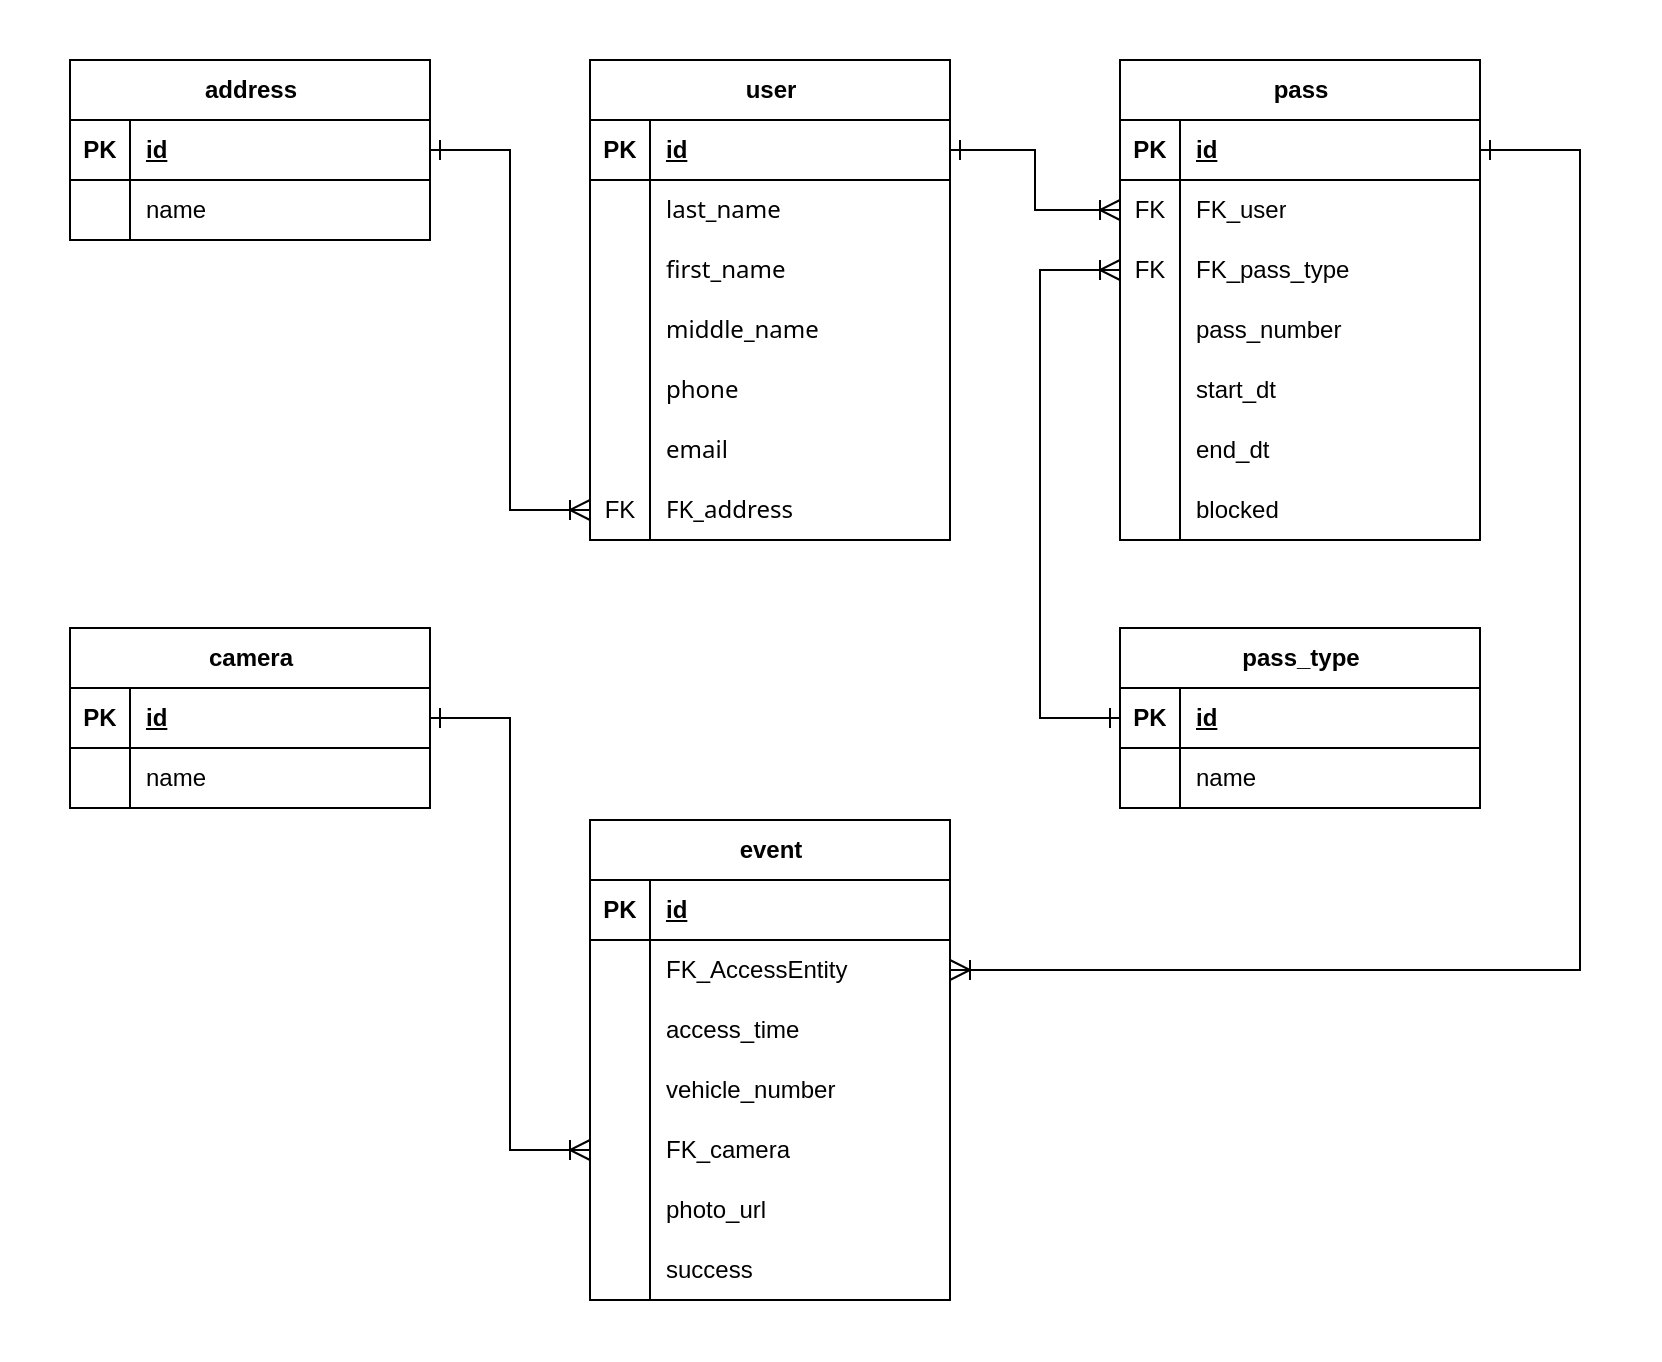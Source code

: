 <mxfile version="24.2.5" type="device">
  <diagram name="Страница — 1" id="ZFLMnjEEjDK_UrK1XO5l">
    <mxGraphModel dx="1221" dy="725" grid="1" gridSize="10" guides="1" tooltips="1" connect="1" arrows="1" fold="1" page="1" pageScale="1" pageWidth="1169" pageHeight="827" background="none" math="0" shadow="0">
      <root>
        <mxCell id="0" />
        <mxCell id="1" parent="0" />
        <mxCell id="rfX3fmeTe_TzDn6MFL8E-45" value="" style="rounded=0;whiteSpace=wrap;html=1;labelBackgroundColor=none;fontColor=default;labelBorderColor=none;strokeColor=none;" parent="1" vertex="1">
          <mxGeometry x="50" y="10" width="830" height="680" as="geometry" />
        </mxCell>
        <mxCell id="8xm2RryPE5Os0l2a6KrY-1" value="user" style="shape=table;startSize=30;container=1;collapsible=1;childLayout=tableLayout;fixedRows=1;rowLines=0;fontStyle=1;align=center;resizeLast=1;html=1;labelBackgroundColor=none;fontColor=default;labelBorderColor=none;" parent="1" vertex="1">
          <mxGeometry x="345" y="40" width="180" height="240" as="geometry" />
        </mxCell>
        <mxCell id="8xm2RryPE5Os0l2a6KrY-2" value="" style="shape=tableRow;horizontal=0;startSize=0;swimlaneHead=0;swimlaneBody=0;fillColor=none;collapsible=0;dropTarget=0;points=[[0,0.5],[1,0.5]];portConstraint=eastwest;top=0;left=0;right=0;bottom=1;labelBackgroundColor=none;fontColor=default;labelBorderColor=none;" parent="8xm2RryPE5Os0l2a6KrY-1" vertex="1">
          <mxGeometry y="30" width="180" height="30" as="geometry" />
        </mxCell>
        <mxCell id="8xm2RryPE5Os0l2a6KrY-3" value="PK" style="shape=partialRectangle;connectable=0;fillColor=none;top=0;left=0;bottom=0;right=0;fontStyle=1;overflow=hidden;whiteSpace=wrap;html=1;labelBackgroundColor=none;fontColor=default;labelBorderColor=none;" parent="8xm2RryPE5Os0l2a6KrY-2" vertex="1">
          <mxGeometry width="30" height="30" as="geometry">
            <mxRectangle width="30" height="30" as="alternateBounds" />
          </mxGeometry>
        </mxCell>
        <mxCell id="8xm2RryPE5Os0l2a6KrY-4" value="id" style="shape=partialRectangle;connectable=0;fillColor=none;top=0;left=0;bottom=0;right=0;align=left;spacingLeft=6;fontStyle=5;overflow=hidden;whiteSpace=wrap;html=1;labelBackgroundColor=none;fontColor=default;labelBorderColor=none;" parent="8xm2RryPE5Os0l2a6KrY-2" vertex="1">
          <mxGeometry x="30" width="150" height="30" as="geometry">
            <mxRectangle width="150" height="30" as="alternateBounds" />
          </mxGeometry>
        </mxCell>
        <mxCell id="8xm2RryPE5Os0l2a6KrY-5" value="" style="shape=tableRow;horizontal=0;startSize=0;swimlaneHead=0;swimlaneBody=0;fillColor=none;collapsible=0;dropTarget=0;points=[[0,0.5],[1,0.5]];portConstraint=eastwest;top=0;left=0;right=0;bottom=0;labelBackgroundColor=none;fontColor=default;labelBorderColor=none;" parent="8xm2RryPE5Os0l2a6KrY-1" vertex="1">
          <mxGeometry y="60" width="180" height="30" as="geometry" />
        </mxCell>
        <mxCell id="8xm2RryPE5Os0l2a6KrY-6" value="" style="shape=partialRectangle;connectable=0;fillColor=none;top=0;left=0;bottom=0;right=0;editable=1;overflow=hidden;whiteSpace=wrap;html=1;labelBackgroundColor=none;fontColor=default;labelBorderColor=none;" parent="8xm2RryPE5Os0l2a6KrY-5" vertex="1">
          <mxGeometry width="30" height="30" as="geometry">
            <mxRectangle width="30" height="30" as="alternateBounds" />
          </mxGeometry>
        </mxCell>
        <mxCell id="8xm2RryPE5Os0l2a6KrY-7" value="&lt;span style=&quot;font-family: Söhne, ui-sans-serif, system-ui, -apple-system, &amp;quot;Segoe UI&amp;quot;, Roboto, Ubuntu, Cantarell, &amp;quot;Noto Sans&amp;quot;, sans-serif, &amp;quot;Helvetica Neue&amp;quot;, Arial, &amp;quot;Apple Color Emoji&amp;quot;, &amp;quot;Segoe UI Emoji&amp;quot;, &amp;quot;Segoe UI Symbol&amp;quot;, &amp;quot;Noto Color Emoji&amp;quot;; white-space-collapse: preserve;&quot;&gt;&lt;font style=&quot;font-size: 12px;&quot;&gt;last_name&lt;/font&gt;&lt;/span&gt;" style="shape=partialRectangle;connectable=0;fillColor=none;top=0;left=0;bottom=0;right=0;align=left;spacingLeft=6;overflow=hidden;whiteSpace=wrap;html=1;labelBackgroundColor=none;fontColor=default;labelBorderColor=none;" parent="8xm2RryPE5Os0l2a6KrY-5" vertex="1">
          <mxGeometry x="30" width="150" height="30" as="geometry">
            <mxRectangle width="150" height="30" as="alternateBounds" />
          </mxGeometry>
        </mxCell>
        <mxCell id="8xm2RryPE5Os0l2a6KrY-8" value="" style="shape=tableRow;horizontal=0;startSize=0;swimlaneHead=0;swimlaneBody=0;fillColor=none;collapsible=0;dropTarget=0;points=[[0,0.5],[1,0.5]];portConstraint=eastwest;top=0;left=0;right=0;bottom=0;labelBackgroundColor=none;fontColor=default;labelBorderColor=none;" parent="8xm2RryPE5Os0l2a6KrY-1" vertex="1">
          <mxGeometry y="90" width="180" height="30" as="geometry" />
        </mxCell>
        <mxCell id="8xm2RryPE5Os0l2a6KrY-9" value="" style="shape=partialRectangle;connectable=0;fillColor=none;top=0;left=0;bottom=0;right=0;editable=1;overflow=hidden;whiteSpace=wrap;html=1;labelBackgroundColor=none;fontColor=default;labelBorderColor=none;" parent="8xm2RryPE5Os0l2a6KrY-8" vertex="1">
          <mxGeometry width="30" height="30" as="geometry">
            <mxRectangle width="30" height="30" as="alternateBounds" />
          </mxGeometry>
        </mxCell>
        <mxCell id="8xm2RryPE5Os0l2a6KrY-10" value="&lt;span style=&quot;font-family: Söhne, ui-sans-serif, system-ui, -apple-system, &amp;quot;Segoe UI&amp;quot;, Roboto, Ubuntu, Cantarell, &amp;quot;Noto Sans&amp;quot;, sans-serif, &amp;quot;Helvetica Neue&amp;quot;, Arial, &amp;quot;Apple Color Emoji&amp;quot;, &amp;quot;Segoe UI Emoji&amp;quot;, &amp;quot;Segoe UI Symbol&amp;quot;, &amp;quot;Noto Color Emoji&amp;quot;; white-space-collapse: preserve;&quot;&gt;&lt;font style=&quot;font-size: 12px;&quot;&gt;first_name&lt;/font&gt;&lt;/span&gt;" style="shape=partialRectangle;connectable=0;fillColor=none;top=0;left=0;bottom=0;right=0;align=left;spacingLeft=6;overflow=hidden;whiteSpace=wrap;html=1;labelBackgroundColor=none;fontColor=default;labelBorderColor=none;" parent="8xm2RryPE5Os0l2a6KrY-8" vertex="1">
          <mxGeometry x="30" width="150" height="30" as="geometry">
            <mxRectangle width="150" height="30" as="alternateBounds" />
          </mxGeometry>
        </mxCell>
        <mxCell id="8xm2RryPE5Os0l2a6KrY-11" value="" style="shape=tableRow;horizontal=0;startSize=0;swimlaneHead=0;swimlaneBody=0;fillColor=none;collapsible=0;dropTarget=0;points=[[0,0.5],[1,0.5]];portConstraint=eastwest;top=0;left=0;right=0;bottom=0;labelBackgroundColor=none;fontColor=default;labelBorderColor=none;" parent="8xm2RryPE5Os0l2a6KrY-1" vertex="1">
          <mxGeometry y="120" width="180" height="30" as="geometry" />
        </mxCell>
        <mxCell id="8xm2RryPE5Os0l2a6KrY-12" value="" style="shape=partialRectangle;connectable=0;fillColor=none;top=0;left=0;bottom=0;right=0;editable=1;overflow=hidden;whiteSpace=wrap;html=1;labelBackgroundColor=none;fontColor=default;labelBorderColor=none;" parent="8xm2RryPE5Os0l2a6KrY-11" vertex="1">
          <mxGeometry width="30" height="30" as="geometry">
            <mxRectangle width="30" height="30" as="alternateBounds" />
          </mxGeometry>
        </mxCell>
        <mxCell id="8xm2RryPE5Os0l2a6KrY-13" value="&lt;span style=&quot;font-family: Söhne, ui-sans-serif, system-ui, -apple-system, &amp;quot;Segoe UI&amp;quot;, Roboto, Ubuntu, Cantarell, &amp;quot;Noto Sans&amp;quot;, sans-serif, &amp;quot;Helvetica Neue&amp;quot;, Arial, &amp;quot;Apple Color Emoji&amp;quot;, &amp;quot;Segoe UI Emoji&amp;quot;, &amp;quot;Segoe UI Symbol&amp;quot;, &amp;quot;Noto Color Emoji&amp;quot;; white-space-collapse: preserve;&quot;&gt;&lt;font style=&quot;font-size: 12px;&quot;&gt;middle_name&lt;/font&gt;&lt;/span&gt;" style="shape=partialRectangle;connectable=0;fillColor=none;top=0;left=0;bottom=0;right=0;align=left;spacingLeft=6;overflow=hidden;whiteSpace=wrap;html=1;labelBackgroundColor=none;fontColor=default;labelBorderColor=none;" parent="8xm2RryPE5Os0l2a6KrY-11" vertex="1">
          <mxGeometry x="30" width="150" height="30" as="geometry">
            <mxRectangle width="150" height="30" as="alternateBounds" />
          </mxGeometry>
        </mxCell>
        <mxCell id="8xm2RryPE5Os0l2a6KrY-17" value="" style="shape=tableRow;horizontal=0;startSize=0;swimlaneHead=0;swimlaneBody=0;fillColor=none;collapsible=0;dropTarget=0;points=[[0,0.5],[1,0.5]];portConstraint=eastwest;top=0;left=0;right=0;bottom=0;labelBackgroundColor=none;fontColor=default;labelBorderColor=none;" parent="8xm2RryPE5Os0l2a6KrY-1" vertex="1">
          <mxGeometry y="150" width="180" height="30" as="geometry" />
        </mxCell>
        <mxCell id="8xm2RryPE5Os0l2a6KrY-18" value="" style="shape=partialRectangle;connectable=0;fillColor=none;top=0;left=0;bottom=0;right=0;editable=1;overflow=hidden;whiteSpace=wrap;html=1;labelBackgroundColor=none;fontColor=default;labelBorderColor=none;" parent="8xm2RryPE5Os0l2a6KrY-17" vertex="1">
          <mxGeometry width="30" height="30" as="geometry">
            <mxRectangle width="30" height="30" as="alternateBounds" />
          </mxGeometry>
        </mxCell>
        <mxCell id="8xm2RryPE5Os0l2a6KrY-19" value="&lt;span style=&quot;font-family: Söhne, ui-sans-serif, system-ui, -apple-system, &amp;quot;Segoe UI&amp;quot;, Roboto, Ubuntu, Cantarell, &amp;quot;Noto Sans&amp;quot;, sans-serif, &amp;quot;Helvetica Neue&amp;quot;, Arial, &amp;quot;Apple Color Emoji&amp;quot;, &amp;quot;Segoe UI Emoji&amp;quot;, &amp;quot;Segoe UI Symbol&amp;quot;, &amp;quot;Noto Color Emoji&amp;quot;; white-space-collapse: preserve;&quot;&gt;&lt;font style=&quot;font-size: 12px;&quot;&gt;phone&lt;/font&gt;&lt;/span&gt;" style="shape=partialRectangle;connectable=0;fillColor=none;top=0;left=0;bottom=0;right=0;align=left;spacingLeft=6;overflow=hidden;whiteSpace=wrap;html=1;labelBackgroundColor=none;fontColor=default;labelBorderColor=none;" parent="8xm2RryPE5Os0l2a6KrY-17" vertex="1">
          <mxGeometry x="30" width="150" height="30" as="geometry">
            <mxRectangle width="150" height="30" as="alternateBounds" />
          </mxGeometry>
        </mxCell>
        <mxCell id="8xm2RryPE5Os0l2a6KrY-14" value="" style="shape=tableRow;horizontal=0;startSize=0;swimlaneHead=0;swimlaneBody=0;fillColor=none;collapsible=0;dropTarget=0;points=[[0,0.5],[1,0.5]];portConstraint=eastwest;top=0;left=0;right=0;bottom=0;labelBackgroundColor=none;fontColor=default;labelBorderColor=none;" parent="8xm2RryPE5Os0l2a6KrY-1" vertex="1">
          <mxGeometry y="180" width="180" height="30" as="geometry" />
        </mxCell>
        <mxCell id="8xm2RryPE5Os0l2a6KrY-15" value="" style="shape=partialRectangle;connectable=0;fillColor=none;top=0;left=0;bottom=0;right=0;editable=1;overflow=hidden;whiteSpace=wrap;html=1;labelBackgroundColor=none;fontColor=default;labelBorderColor=none;" parent="8xm2RryPE5Os0l2a6KrY-14" vertex="1">
          <mxGeometry width="30" height="30" as="geometry">
            <mxRectangle width="30" height="30" as="alternateBounds" />
          </mxGeometry>
        </mxCell>
        <mxCell id="8xm2RryPE5Os0l2a6KrY-16" value="&lt;font face=&quot;Söhne, ui-sans-serif, system-ui, -apple-system, Segoe UI, Roboto, Ubuntu, Cantarell, Noto Sans, sans-serif, Helvetica Neue, Arial, Apple Color Emoji, Segoe UI Emoji, Segoe UI Symbol, Noto Color Emoji&quot;&gt;&lt;span style=&quot;white-space-collapse: preserve;&quot;&gt;email&lt;/span&gt;&lt;/font&gt;" style="shape=partialRectangle;connectable=0;fillColor=none;top=0;left=0;bottom=0;right=0;align=left;spacingLeft=6;overflow=hidden;whiteSpace=wrap;html=1;labelBackgroundColor=none;fontColor=default;labelBorderColor=none;" parent="8xm2RryPE5Os0l2a6KrY-14" vertex="1">
          <mxGeometry x="30" width="150" height="30" as="geometry">
            <mxRectangle width="150" height="30" as="alternateBounds" />
          </mxGeometry>
        </mxCell>
        <mxCell id="8xm2RryPE5Os0l2a6KrY-20" value="" style="shape=tableRow;horizontal=0;startSize=0;swimlaneHead=0;swimlaneBody=0;fillColor=none;collapsible=0;dropTarget=0;points=[[0,0.5],[1,0.5]];portConstraint=eastwest;top=0;left=0;right=0;bottom=0;labelBackgroundColor=none;fontColor=default;labelBorderColor=none;" parent="8xm2RryPE5Os0l2a6KrY-1" vertex="1">
          <mxGeometry y="210" width="180" height="30" as="geometry" />
        </mxCell>
        <mxCell id="8xm2RryPE5Os0l2a6KrY-21" value="FK" style="shape=partialRectangle;connectable=0;fillColor=none;top=0;left=0;bottom=0;right=0;editable=1;overflow=hidden;whiteSpace=wrap;html=1;labelBackgroundColor=none;fontColor=default;labelBorderColor=none;" parent="8xm2RryPE5Os0l2a6KrY-20" vertex="1">
          <mxGeometry width="30" height="30" as="geometry">
            <mxRectangle width="30" height="30" as="alternateBounds" />
          </mxGeometry>
        </mxCell>
        <mxCell id="8xm2RryPE5Os0l2a6KrY-22" value="&lt;span style=&quot;font-family: Söhne, ui-sans-serif, system-ui, -apple-system, &amp;quot;Segoe UI&amp;quot;, Roboto, Ubuntu, Cantarell, &amp;quot;Noto Sans&amp;quot;, sans-serif, &amp;quot;Helvetica Neue&amp;quot;, Arial, &amp;quot;Apple Color Emoji&amp;quot;, &amp;quot;Segoe UI Emoji&amp;quot;, &amp;quot;Segoe UI Symbol&amp;quot;, &amp;quot;Noto Color Emoji&amp;quot;; white-space-collapse: preserve;&quot;&gt;&lt;font style=&quot;font-size: 12px;&quot;&gt;FK_address&lt;/font&gt;&lt;/span&gt;" style="shape=partialRectangle;connectable=0;fillColor=none;top=0;left=0;bottom=0;right=0;align=left;spacingLeft=6;overflow=hidden;whiteSpace=wrap;html=1;labelBackgroundColor=none;fontColor=default;labelBorderColor=none;" parent="8xm2RryPE5Os0l2a6KrY-20" vertex="1">
          <mxGeometry x="30" width="150" height="30" as="geometry">
            <mxRectangle width="150" height="30" as="alternateBounds" />
          </mxGeometry>
        </mxCell>
        <mxCell id="8xm2RryPE5Os0l2a6KrY-23" value="&lt;div style=&quot;text-align: left;&quot;&gt;&lt;span style=&quot;background-color: initial; white-space: pre-wrap;&quot;&gt;pass&lt;/span&gt;&lt;/div&gt;" style="shape=table;startSize=30;container=1;collapsible=1;childLayout=tableLayout;fixedRows=1;rowLines=0;fontStyle=1;align=center;resizeLast=1;html=1;labelBackgroundColor=none;fontColor=default;labelBorderColor=none;" parent="1" vertex="1">
          <mxGeometry x="610" y="40" width="180" height="240" as="geometry" />
        </mxCell>
        <mxCell id="8xm2RryPE5Os0l2a6KrY-24" value="" style="shape=tableRow;horizontal=0;startSize=0;swimlaneHead=0;swimlaneBody=0;fillColor=none;collapsible=0;dropTarget=0;points=[[0,0.5],[1,0.5]];portConstraint=eastwest;top=0;left=0;right=0;bottom=1;labelBackgroundColor=none;fontColor=default;labelBorderColor=none;" parent="8xm2RryPE5Os0l2a6KrY-23" vertex="1">
          <mxGeometry y="30" width="180" height="30" as="geometry" />
        </mxCell>
        <mxCell id="8xm2RryPE5Os0l2a6KrY-25" value="PK" style="shape=partialRectangle;connectable=0;fillColor=none;top=0;left=0;bottom=0;right=0;fontStyle=1;overflow=hidden;whiteSpace=wrap;html=1;labelBackgroundColor=none;fontColor=default;labelBorderColor=none;" parent="8xm2RryPE5Os0l2a6KrY-24" vertex="1">
          <mxGeometry width="30" height="30" as="geometry">
            <mxRectangle width="30" height="30" as="alternateBounds" />
          </mxGeometry>
        </mxCell>
        <mxCell id="8xm2RryPE5Os0l2a6KrY-26" value="id" style="shape=partialRectangle;connectable=0;fillColor=none;top=0;left=0;bottom=0;right=0;align=left;spacingLeft=6;fontStyle=5;overflow=hidden;whiteSpace=wrap;html=1;labelBackgroundColor=none;fontColor=default;labelBorderColor=none;" parent="8xm2RryPE5Os0l2a6KrY-24" vertex="1">
          <mxGeometry x="30" width="150" height="30" as="geometry">
            <mxRectangle width="150" height="30" as="alternateBounds" />
          </mxGeometry>
        </mxCell>
        <mxCell id="8xm2RryPE5Os0l2a6KrY-27" value="" style="shape=tableRow;horizontal=0;startSize=0;swimlaneHead=0;swimlaneBody=0;fillColor=none;collapsible=0;dropTarget=0;points=[[0,0.5],[1,0.5]];portConstraint=eastwest;top=0;left=0;right=0;bottom=0;labelBackgroundColor=none;fontColor=default;labelBorderColor=none;" parent="8xm2RryPE5Os0l2a6KrY-23" vertex="1">
          <mxGeometry y="60" width="180" height="30" as="geometry" />
        </mxCell>
        <mxCell id="8xm2RryPE5Os0l2a6KrY-28" value="FK" style="shape=partialRectangle;connectable=0;fillColor=none;top=0;left=0;bottom=0;right=0;editable=1;overflow=hidden;whiteSpace=wrap;html=1;labelBackgroundColor=none;fontColor=default;labelBorderColor=none;" parent="8xm2RryPE5Os0l2a6KrY-27" vertex="1">
          <mxGeometry width="30" height="30" as="geometry">
            <mxRectangle width="30" height="30" as="alternateBounds" />
          </mxGeometry>
        </mxCell>
        <mxCell id="8xm2RryPE5Os0l2a6KrY-29" value="FK_user" style="shape=partialRectangle;connectable=0;fillColor=none;top=0;left=0;bottom=0;right=0;align=left;spacingLeft=6;overflow=hidden;whiteSpace=wrap;html=1;labelBackgroundColor=none;fontColor=default;labelBorderColor=none;" parent="8xm2RryPE5Os0l2a6KrY-27" vertex="1">
          <mxGeometry x="30" width="150" height="30" as="geometry">
            <mxRectangle width="150" height="30" as="alternateBounds" />
          </mxGeometry>
        </mxCell>
        <mxCell id="8xm2RryPE5Os0l2a6KrY-30" value="" style="shape=tableRow;horizontal=0;startSize=0;swimlaneHead=0;swimlaneBody=0;fillColor=none;collapsible=0;dropTarget=0;points=[[0,0.5],[1,0.5]];portConstraint=eastwest;top=0;left=0;right=0;bottom=0;labelBackgroundColor=none;fontColor=default;labelBorderColor=none;" parent="8xm2RryPE5Os0l2a6KrY-23" vertex="1">
          <mxGeometry y="90" width="180" height="30" as="geometry" />
        </mxCell>
        <mxCell id="8xm2RryPE5Os0l2a6KrY-31" value="&lt;span style=&quot;text-align: left; white-space-collapse: preserve;&quot;&gt;FK&lt;/span&gt;" style="shape=partialRectangle;connectable=0;fillColor=none;top=0;left=0;bottom=0;right=0;editable=1;overflow=hidden;whiteSpace=wrap;html=1;labelBackgroundColor=none;fontColor=default;labelBorderColor=none;" parent="8xm2RryPE5Os0l2a6KrY-30" vertex="1">
          <mxGeometry width="30" height="30" as="geometry">
            <mxRectangle width="30" height="30" as="alternateBounds" />
          </mxGeometry>
        </mxCell>
        <mxCell id="8xm2RryPE5Os0l2a6KrY-32" value="&lt;span style=&quot;white-space-collapse: preserve;&quot;&gt;&lt;font style=&quot;font-size: 12px;&quot;&gt;FK_pass_type&lt;/font&gt;&lt;/span&gt;" style="shape=partialRectangle;connectable=0;fillColor=none;top=0;left=0;bottom=0;right=0;align=left;spacingLeft=6;overflow=hidden;whiteSpace=wrap;html=1;labelBackgroundColor=none;fontColor=default;labelBorderColor=none;" parent="8xm2RryPE5Os0l2a6KrY-30" vertex="1">
          <mxGeometry x="30" width="150" height="30" as="geometry">
            <mxRectangle width="150" height="30" as="alternateBounds" />
          </mxGeometry>
        </mxCell>
        <mxCell id="8xm2RryPE5Os0l2a6KrY-33" value="" style="shape=tableRow;horizontal=0;startSize=0;swimlaneHead=0;swimlaneBody=0;fillColor=none;collapsible=0;dropTarget=0;points=[[0,0.5],[1,0.5]];portConstraint=eastwest;top=0;left=0;right=0;bottom=0;labelBackgroundColor=none;fontColor=default;labelBorderColor=none;" parent="8xm2RryPE5Os0l2a6KrY-23" vertex="1">
          <mxGeometry y="120" width="180" height="30" as="geometry" />
        </mxCell>
        <mxCell id="8xm2RryPE5Os0l2a6KrY-34" value="" style="shape=partialRectangle;connectable=0;fillColor=none;top=0;left=0;bottom=0;right=0;editable=1;overflow=hidden;whiteSpace=wrap;html=1;labelBackgroundColor=none;fontColor=default;labelBorderColor=none;" parent="8xm2RryPE5Os0l2a6KrY-33" vertex="1">
          <mxGeometry width="30" height="30" as="geometry">
            <mxRectangle width="30" height="30" as="alternateBounds" />
          </mxGeometry>
        </mxCell>
        <mxCell id="8xm2RryPE5Os0l2a6KrY-35" value="&lt;span style=&quot;white-space-collapse: preserve;&quot;&gt;&lt;font face=&quot;Helvetica&quot; style=&quot;font-size: 12px;&quot;&gt;pass_number&lt;/font&gt;&lt;/span&gt;" style="shape=partialRectangle;connectable=0;fillColor=none;top=0;left=0;bottom=0;right=0;align=left;spacingLeft=6;overflow=hidden;whiteSpace=wrap;html=1;labelBackgroundColor=none;fontColor=default;labelBorderColor=none;" parent="8xm2RryPE5Os0l2a6KrY-33" vertex="1">
          <mxGeometry x="30" width="150" height="30" as="geometry">
            <mxRectangle width="150" height="30" as="alternateBounds" />
          </mxGeometry>
        </mxCell>
        <mxCell id="8xm2RryPE5Os0l2a6KrY-36" value="" style="shape=tableRow;horizontal=0;startSize=0;swimlaneHead=0;swimlaneBody=0;fillColor=none;collapsible=0;dropTarget=0;points=[[0,0.5],[1,0.5]];portConstraint=eastwest;top=0;left=0;right=0;bottom=0;labelBackgroundColor=none;fontColor=default;labelBorderColor=none;" parent="8xm2RryPE5Os0l2a6KrY-23" vertex="1">
          <mxGeometry y="150" width="180" height="30" as="geometry" />
        </mxCell>
        <mxCell id="8xm2RryPE5Os0l2a6KrY-37" value="" style="shape=partialRectangle;connectable=0;fillColor=none;top=0;left=0;bottom=0;right=0;editable=1;overflow=hidden;whiteSpace=wrap;html=1;labelBackgroundColor=none;fontColor=default;labelBorderColor=none;" parent="8xm2RryPE5Os0l2a6KrY-36" vertex="1">
          <mxGeometry width="30" height="30" as="geometry">
            <mxRectangle width="30" height="30" as="alternateBounds" />
          </mxGeometry>
        </mxCell>
        <mxCell id="8xm2RryPE5Os0l2a6KrY-38" value="start_dt" style="shape=partialRectangle;connectable=0;fillColor=none;top=0;left=0;bottom=0;right=0;align=left;spacingLeft=6;overflow=hidden;whiteSpace=wrap;html=1;labelBackgroundColor=none;fontColor=default;labelBorderColor=none;" parent="8xm2RryPE5Os0l2a6KrY-36" vertex="1">
          <mxGeometry x="30" width="150" height="30" as="geometry">
            <mxRectangle width="150" height="30" as="alternateBounds" />
          </mxGeometry>
        </mxCell>
        <mxCell id="8xm2RryPE5Os0l2a6KrY-39" value="" style="shape=tableRow;horizontal=0;startSize=0;swimlaneHead=0;swimlaneBody=0;fillColor=none;collapsible=0;dropTarget=0;points=[[0,0.5],[1,0.5]];portConstraint=eastwest;top=0;left=0;right=0;bottom=0;labelBackgroundColor=none;fontColor=default;labelBorderColor=none;" parent="8xm2RryPE5Os0l2a6KrY-23" vertex="1">
          <mxGeometry y="180" width="180" height="30" as="geometry" />
        </mxCell>
        <mxCell id="8xm2RryPE5Os0l2a6KrY-40" value="" style="shape=partialRectangle;connectable=0;fillColor=none;top=0;left=0;bottom=0;right=0;editable=1;overflow=hidden;whiteSpace=wrap;html=1;labelBackgroundColor=none;fontColor=default;labelBorderColor=none;" parent="8xm2RryPE5Os0l2a6KrY-39" vertex="1">
          <mxGeometry width="30" height="30" as="geometry">
            <mxRectangle width="30" height="30" as="alternateBounds" />
          </mxGeometry>
        </mxCell>
        <mxCell id="8xm2RryPE5Os0l2a6KrY-41" value="end_dt" style="shape=partialRectangle;connectable=0;fillColor=none;top=0;left=0;bottom=0;right=0;align=left;spacingLeft=6;overflow=hidden;whiteSpace=wrap;html=1;labelBackgroundColor=none;fontColor=default;labelBorderColor=none;" parent="8xm2RryPE5Os0l2a6KrY-39" vertex="1">
          <mxGeometry x="30" width="150" height="30" as="geometry">
            <mxRectangle width="150" height="30" as="alternateBounds" />
          </mxGeometry>
        </mxCell>
        <mxCell id="8xm2RryPE5Os0l2a6KrY-42" value="" style="shape=tableRow;horizontal=0;startSize=0;swimlaneHead=0;swimlaneBody=0;fillColor=none;collapsible=0;dropTarget=0;points=[[0,0.5],[1,0.5]];portConstraint=eastwest;top=0;left=0;right=0;bottom=0;labelBackgroundColor=none;fontColor=default;labelBorderColor=none;" parent="8xm2RryPE5Os0l2a6KrY-23" vertex="1">
          <mxGeometry y="210" width="180" height="30" as="geometry" />
        </mxCell>
        <mxCell id="8xm2RryPE5Os0l2a6KrY-43" value="" style="shape=partialRectangle;connectable=0;fillColor=none;top=0;left=0;bottom=0;right=0;editable=1;overflow=hidden;whiteSpace=wrap;html=1;labelBackgroundColor=none;fontColor=default;labelBorderColor=none;" parent="8xm2RryPE5Os0l2a6KrY-42" vertex="1">
          <mxGeometry width="30" height="30" as="geometry">
            <mxRectangle width="30" height="30" as="alternateBounds" />
          </mxGeometry>
        </mxCell>
        <mxCell id="8xm2RryPE5Os0l2a6KrY-44" value="blocked" style="shape=partialRectangle;connectable=0;fillColor=none;top=0;left=0;bottom=0;right=0;align=left;spacingLeft=6;overflow=hidden;whiteSpace=wrap;html=1;labelBackgroundColor=none;fontColor=default;labelBorderColor=none;" parent="8xm2RryPE5Os0l2a6KrY-42" vertex="1">
          <mxGeometry x="30" width="150" height="30" as="geometry">
            <mxRectangle width="150" height="30" as="alternateBounds" />
          </mxGeometry>
        </mxCell>
        <mxCell id="8xm2RryPE5Os0l2a6KrY-45" value="address" style="shape=table;startSize=30;container=1;collapsible=1;childLayout=tableLayout;fixedRows=1;rowLines=0;fontStyle=1;align=center;resizeLast=1;html=1;labelBackgroundColor=none;fontColor=default;labelBorderColor=none;" parent="1" vertex="1">
          <mxGeometry x="85" y="40" width="180" height="90" as="geometry" />
        </mxCell>
        <mxCell id="8xm2RryPE5Os0l2a6KrY-46" value="" style="shape=tableRow;horizontal=0;startSize=0;swimlaneHead=0;swimlaneBody=0;fillColor=none;collapsible=0;dropTarget=0;points=[[0,0.5],[1,0.5]];portConstraint=eastwest;top=0;left=0;right=0;bottom=1;labelBackgroundColor=none;fontColor=default;labelBorderColor=none;" parent="8xm2RryPE5Os0l2a6KrY-45" vertex="1">
          <mxGeometry y="30" width="180" height="30" as="geometry" />
        </mxCell>
        <mxCell id="8xm2RryPE5Os0l2a6KrY-47" value="PK" style="shape=partialRectangle;connectable=0;fillColor=none;top=0;left=0;bottom=0;right=0;fontStyle=1;overflow=hidden;whiteSpace=wrap;html=1;labelBackgroundColor=none;fontColor=default;labelBorderColor=none;" parent="8xm2RryPE5Os0l2a6KrY-46" vertex="1">
          <mxGeometry width="30" height="30" as="geometry">
            <mxRectangle width="30" height="30" as="alternateBounds" />
          </mxGeometry>
        </mxCell>
        <mxCell id="8xm2RryPE5Os0l2a6KrY-48" value="id" style="shape=partialRectangle;connectable=0;fillColor=none;top=0;left=0;bottom=0;right=0;align=left;spacingLeft=6;fontStyle=5;overflow=hidden;whiteSpace=wrap;html=1;labelBackgroundColor=none;fontColor=default;labelBorderColor=none;" parent="8xm2RryPE5Os0l2a6KrY-46" vertex="1">
          <mxGeometry x="30" width="150" height="30" as="geometry">
            <mxRectangle width="150" height="30" as="alternateBounds" />
          </mxGeometry>
        </mxCell>
        <mxCell id="8xm2RryPE5Os0l2a6KrY-49" value="" style="shape=tableRow;horizontal=0;startSize=0;swimlaneHead=0;swimlaneBody=0;fillColor=none;collapsible=0;dropTarget=0;points=[[0,0.5],[1,0.5]];portConstraint=eastwest;top=0;left=0;right=0;bottom=0;labelBackgroundColor=none;fontColor=default;labelBorderColor=none;" parent="8xm2RryPE5Os0l2a6KrY-45" vertex="1">
          <mxGeometry y="60" width="180" height="30" as="geometry" />
        </mxCell>
        <mxCell id="8xm2RryPE5Os0l2a6KrY-50" value="" style="shape=partialRectangle;connectable=0;fillColor=none;top=0;left=0;bottom=0;right=0;editable=1;overflow=hidden;whiteSpace=wrap;html=1;labelBackgroundColor=none;fontColor=default;labelBorderColor=none;" parent="8xm2RryPE5Os0l2a6KrY-49" vertex="1">
          <mxGeometry width="30" height="30" as="geometry">
            <mxRectangle width="30" height="30" as="alternateBounds" />
          </mxGeometry>
        </mxCell>
        <mxCell id="8xm2RryPE5Os0l2a6KrY-51" value="name" style="shape=partialRectangle;connectable=0;fillColor=none;top=0;left=0;bottom=0;right=0;align=left;spacingLeft=6;overflow=hidden;whiteSpace=wrap;html=1;labelBackgroundColor=none;fontColor=default;labelBorderColor=none;" parent="8xm2RryPE5Os0l2a6KrY-49" vertex="1">
          <mxGeometry x="30" width="150" height="30" as="geometry">
            <mxRectangle width="150" height="30" as="alternateBounds" />
          </mxGeometry>
        </mxCell>
        <mxCell id="8xm2RryPE5Os0l2a6KrY-80" value="event" style="shape=table;startSize=30;container=1;collapsible=1;childLayout=tableLayout;fixedRows=1;rowLines=0;fontStyle=1;align=center;resizeLast=1;html=1;labelBackgroundColor=none;fontColor=default;labelBorderColor=none;" parent="1" vertex="1">
          <mxGeometry x="345" y="420" width="180" height="240" as="geometry" />
        </mxCell>
        <mxCell id="8xm2RryPE5Os0l2a6KrY-81" value="" style="shape=tableRow;horizontal=0;startSize=0;swimlaneHead=0;swimlaneBody=0;fillColor=none;collapsible=0;dropTarget=0;points=[[0,0.5],[1,0.5]];portConstraint=eastwest;top=0;left=0;right=0;bottom=1;labelBackgroundColor=none;fontColor=default;labelBorderColor=none;" parent="8xm2RryPE5Os0l2a6KrY-80" vertex="1">
          <mxGeometry y="30" width="180" height="30" as="geometry" />
        </mxCell>
        <mxCell id="8xm2RryPE5Os0l2a6KrY-82" value="PK" style="shape=partialRectangle;connectable=0;fillColor=none;top=0;left=0;bottom=0;right=0;fontStyle=1;overflow=hidden;whiteSpace=wrap;html=1;labelBackgroundColor=none;fontColor=default;labelBorderColor=none;" parent="8xm2RryPE5Os0l2a6KrY-81" vertex="1">
          <mxGeometry width="30" height="30" as="geometry">
            <mxRectangle width="30" height="30" as="alternateBounds" />
          </mxGeometry>
        </mxCell>
        <mxCell id="8xm2RryPE5Os0l2a6KrY-83" value="id" style="shape=partialRectangle;connectable=0;fillColor=none;top=0;left=0;bottom=0;right=0;align=left;spacingLeft=6;fontStyle=5;overflow=hidden;whiteSpace=wrap;html=1;labelBackgroundColor=none;fontColor=default;labelBorderColor=none;" parent="8xm2RryPE5Os0l2a6KrY-81" vertex="1">
          <mxGeometry x="30" width="150" height="30" as="geometry">
            <mxRectangle width="150" height="30" as="alternateBounds" />
          </mxGeometry>
        </mxCell>
        <mxCell id="8xm2RryPE5Os0l2a6KrY-87" value="" style="shape=tableRow;horizontal=0;startSize=0;swimlaneHead=0;swimlaneBody=0;fillColor=none;collapsible=0;dropTarget=0;points=[[0,0.5],[1,0.5]];portConstraint=eastwest;top=0;left=0;right=0;bottom=0;labelBackgroundColor=none;fontColor=default;labelBorderColor=none;" parent="8xm2RryPE5Os0l2a6KrY-80" vertex="1">
          <mxGeometry y="60" width="180" height="30" as="geometry" />
        </mxCell>
        <mxCell id="8xm2RryPE5Os0l2a6KrY-88" value="" style="shape=partialRectangle;connectable=0;fillColor=none;top=0;left=0;bottom=0;right=0;editable=1;overflow=hidden;whiteSpace=wrap;html=1;labelBackgroundColor=none;fontColor=default;labelBorderColor=none;" parent="8xm2RryPE5Os0l2a6KrY-87" vertex="1">
          <mxGeometry width="30" height="30" as="geometry">
            <mxRectangle width="30" height="30" as="alternateBounds" />
          </mxGeometry>
        </mxCell>
        <mxCell id="8xm2RryPE5Os0l2a6KrY-89" value="FK_&lt;span style=&quot;white-space-collapse: preserve;&quot;&gt;AccessEntity&lt;/span&gt;" style="shape=partialRectangle;connectable=0;fillColor=none;top=0;left=0;bottom=0;right=0;align=left;spacingLeft=6;overflow=hidden;whiteSpace=wrap;html=1;labelBackgroundColor=none;fontColor=default;labelBorderColor=none;" parent="8xm2RryPE5Os0l2a6KrY-87" vertex="1">
          <mxGeometry x="30" width="150" height="30" as="geometry">
            <mxRectangle width="150" height="30" as="alternateBounds" />
          </mxGeometry>
        </mxCell>
        <mxCell id="8xm2RryPE5Os0l2a6KrY-93" value="" style="shape=tableRow;horizontal=0;startSize=0;swimlaneHead=0;swimlaneBody=0;fillColor=none;collapsible=0;dropTarget=0;points=[[0,0.5],[1,0.5]];portConstraint=eastwest;top=0;left=0;right=0;bottom=0;labelBackgroundColor=none;fontColor=default;labelBorderColor=none;" parent="8xm2RryPE5Os0l2a6KrY-80" vertex="1">
          <mxGeometry y="90" width="180" height="30" as="geometry" />
        </mxCell>
        <mxCell id="8xm2RryPE5Os0l2a6KrY-94" value="" style="shape=partialRectangle;connectable=0;fillColor=none;top=0;left=0;bottom=0;right=0;editable=1;overflow=hidden;whiteSpace=wrap;html=1;labelBackgroundColor=none;fontColor=default;labelBorderColor=none;" parent="8xm2RryPE5Os0l2a6KrY-93" vertex="1">
          <mxGeometry width="30" height="30" as="geometry">
            <mxRectangle width="30" height="30" as="alternateBounds" />
          </mxGeometry>
        </mxCell>
        <mxCell id="8xm2RryPE5Os0l2a6KrY-95" value="&lt;span style=&quot;white-space: pre;&quot;&gt;&lt;font face=&quot;Helvetica&quot; style=&quot;font-size: 12px;&quot;&gt;access_time&lt;/font&gt;&lt;/span&gt;" style="shape=partialRectangle;connectable=0;fillColor=none;top=0;left=0;bottom=0;right=0;align=left;spacingLeft=6;overflow=hidden;whiteSpace=wrap;html=1;labelBackgroundColor=none;fontColor=default;labelBorderColor=none;" parent="8xm2RryPE5Os0l2a6KrY-93" vertex="1">
          <mxGeometry x="30" width="150" height="30" as="geometry">
            <mxRectangle width="150" height="30" as="alternateBounds" />
          </mxGeometry>
        </mxCell>
        <mxCell id="rfX3fmeTe_TzDn6MFL8E-1" value="" style="shape=tableRow;horizontal=0;startSize=0;swimlaneHead=0;swimlaneBody=0;fillColor=none;collapsible=0;dropTarget=0;points=[[0,0.5],[1,0.5]];portConstraint=eastwest;top=0;left=0;right=0;bottom=0;labelBackgroundColor=none;fontColor=default;labelBorderColor=none;" parent="8xm2RryPE5Os0l2a6KrY-80" vertex="1">
          <mxGeometry y="120" width="180" height="30" as="geometry" />
        </mxCell>
        <mxCell id="rfX3fmeTe_TzDn6MFL8E-2" value="" style="shape=partialRectangle;connectable=0;fillColor=none;top=0;left=0;bottom=0;right=0;editable=1;overflow=hidden;whiteSpace=wrap;html=1;labelBackgroundColor=none;fontColor=default;labelBorderColor=none;" parent="rfX3fmeTe_TzDn6MFL8E-1" vertex="1">
          <mxGeometry width="30" height="30" as="geometry">
            <mxRectangle width="30" height="30" as="alternateBounds" />
          </mxGeometry>
        </mxCell>
        <mxCell id="rfX3fmeTe_TzDn6MFL8E-3" value="vehicle_number" style="shape=partialRectangle;connectable=0;fillColor=none;top=0;left=0;bottom=0;right=0;align=left;spacingLeft=6;overflow=hidden;whiteSpace=wrap;html=1;labelBackgroundColor=none;fontColor=default;labelBorderColor=none;" parent="rfX3fmeTe_TzDn6MFL8E-1" vertex="1">
          <mxGeometry x="30" width="150" height="30" as="geometry">
            <mxRectangle width="150" height="30" as="alternateBounds" />
          </mxGeometry>
        </mxCell>
        <mxCell id="rfX3fmeTe_TzDn6MFL8E-4" value="" style="shape=tableRow;horizontal=0;startSize=0;swimlaneHead=0;swimlaneBody=0;fillColor=none;collapsible=0;dropTarget=0;points=[[0,0.5],[1,0.5]];portConstraint=eastwest;top=0;left=0;right=0;bottom=0;labelBackgroundColor=none;fontColor=default;labelBorderColor=none;" parent="8xm2RryPE5Os0l2a6KrY-80" vertex="1">
          <mxGeometry y="150" width="180" height="30" as="geometry" />
        </mxCell>
        <mxCell id="rfX3fmeTe_TzDn6MFL8E-5" value="" style="shape=partialRectangle;connectable=0;fillColor=none;top=0;left=0;bottom=0;right=0;editable=1;overflow=hidden;whiteSpace=wrap;html=1;labelBackgroundColor=none;fontColor=default;labelBorderColor=none;" parent="rfX3fmeTe_TzDn6MFL8E-4" vertex="1">
          <mxGeometry width="30" height="30" as="geometry">
            <mxRectangle width="30" height="30" as="alternateBounds" />
          </mxGeometry>
        </mxCell>
        <mxCell id="rfX3fmeTe_TzDn6MFL8E-6" value="FK_camera" style="shape=partialRectangle;connectable=0;fillColor=none;top=0;left=0;bottom=0;right=0;align=left;spacingLeft=6;overflow=hidden;whiteSpace=wrap;html=1;labelBackgroundColor=none;fontColor=default;labelBorderColor=none;" parent="rfX3fmeTe_TzDn6MFL8E-4" vertex="1">
          <mxGeometry x="30" width="150" height="30" as="geometry">
            <mxRectangle width="150" height="30" as="alternateBounds" />
          </mxGeometry>
        </mxCell>
        <mxCell id="rfX3fmeTe_TzDn6MFL8E-7" value="" style="shape=tableRow;horizontal=0;startSize=0;swimlaneHead=0;swimlaneBody=0;fillColor=none;collapsible=0;dropTarget=0;points=[[0,0.5],[1,0.5]];portConstraint=eastwest;top=0;left=0;right=0;bottom=0;labelBackgroundColor=none;fontColor=default;labelBorderColor=none;" parent="8xm2RryPE5Os0l2a6KrY-80" vertex="1">
          <mxGeometry y="180" width="180" height="30" as="geometry" />
        </mxCell>
        <mxCell id="rfX3fmeTe_TzDn6MFL8E-8" value="" style="shape=partialRectangle;connectable=0;fillColor=none;top=0;left=0;bottom=0;right=0;editable=1;overflow=hidden;whiteSpace=wrap;html=1;labelBackgroundColor=none;fontColor=default;labelBorderColor=none;" parent="rfX3fmeTe_TzDn6MFL8E-7" vertex="1">
          <mxGeometry width="30" height="30" as="geometry">
            <mxRectangle width="30" height="30" as="alternateBounds" />
          </mxGeometry>
        </mxCell>
        <mxCell id="rfX3fmeTe_TzDn6MFL8E-9" value="photo_url" style="shape=partialRectangle;connectable=0;fillColor=none;top=0;left=0;bottom=0;right=0;align=left;spacingLeft=6;overflow=hidden;whiteSpace=wrap;html=1;labelBackgroundColor=none;fontColor=default;labelBorderColor=none;" parent="rfX3fmeTe_TzDn6MFL8E-7" vertex="1">
          <mxGeometry x="30" width="150" height="30" as="geometry">
            <mxRectangle width="150" height="30" as="alternateBounds" />
          </mxGeometry>
        </mxCell>
        <mxCell id="rfX3fmeTe_TzDn6MFL8E-10" value="" style="shape=tableRow;horizontal=0;startSize=0;swimlaneHead=0;swimlaneBody=0;fillColor=none;collapsible=0;dropTarget=0;points=[[0,0.5],[1,0.5]];portConstraint=eastwest;top=0;left=0;right=0;bottom=0;labelBackgroundColor=none;fontColor=default;labelBorderColor=none;" parent="8xm2RryPE5Os0l2a6KrY-80" vertex="1">
          <mxGeometry y="210" width="180" height="30" as="geometry" />
        </mxCell>
        <mxCell id="rfX3fmeTe_TzDn6MFL8E-11" value="" style="shape=partialRectangle;connectable=0;fillColor=none;top=0;left=0;bottom=0;right=0;editable=1;overflow=hidden;whiteSpace=wrap;html=1;labelBackgroundColor=none;fontColor=default;labelBorderColor=none;" parent="rfX3fmeTe_TzDn6MFL8E-10" vertex="1">
          <mxGeometry width="30" height="30" as="geometry">
            <mxRectangle width="30" height="30" as="alternateBounds" />
          </mxGeometry>
        </mxCell>
        <mxCell id="rfX3fmeTe_TzDn6MFL8E-12" value="success" style="shape=partialRectangle;connectable=0;fillColor=none;top=0;left=0;bottom=0;right=0;align=left;spacingLeft=6;overflow=hidden;whiteSpace=wrap;html=1;labelBackgroundColor=none;fontColor=default;labelBorderColor=none;" parent="rfX3fmeTe_TzDn6MFL8E-10" vertex="1">
          <mxGeometry x="30" width="150" height="30" as="geometry">
            <mxRectangle width="150" height="30" as="alternateBounds" />
          </mxGeometry>
        </mxCell>
        <mxCell id="rfX3fmeTe_TzDn6MFL8E-13" value="&lt;span style=&quot;text-align: left; text-wrap: wrap;&quot;&gt;camera&lt;/span&gt;" style="shape=table;startSize=30;container=1;collapsible=1;childLayout=tableLayout;fixedRows=1;rowLines=0;fontStyle=1;align=center;resizeLast=1;html=1;labelBackgroundColor=none;fontColor=default;labelBorderColor=none;" parent="1" vertex="1">
          <mxGeometry x="85" y="324" width="180" height="90" as="geometry" />
        </mxCell>
        <mxCell id="rfX3fmeTe_TzDn6MFL8E-14" value="" style="shape=tableRow;horizontal=0;startSize=0;swimlaneHead=0;swimlaneBody=0;fillColor=none;collapsible=0;dropTarget=0;points=[[0,0.5],[1,0.5]];portConstraint=eastwest;top=0;left=0;right=0;bottom=1;labelBackgroundColor=none;fontColor=default;labelBorderColor=none;" parent="rfX3fmeTe_TzDn6MFL8E-13" vertex="1">
          <mxGeometry y="30" width="180" height="30" as="geometry" />
        </mxCell>
        <mxCell id="rfX3fmeTe_TzDn6MFL8E-15" value="PK" style="shape=partialRectangle;connectable=0;fillColor=none;top=0;left=0;bottom=0;right=0;fontStyle=1;overflow=hidden;whiteSpace=wrap;html=1;labelBackgroundColor=none;fontColor=default;labelBorderColor=none;" parent="rfX3fmeTe_TzDn6MFL8E-14" vertex="1">
          <mxGeometry width="30" height="30" as="geometry">
            <mxRectangle width="30" height="30" as="alternateBounds" />
          </mxGeometry>
        </mxCell>
        <mxCell id="rfX3fmeTe_TzDn6MFL8E-16" value="id" style="shape=partialRectangle;connectable=0;fillColor=none;top=0;left=0;bottom=0;right=0;align=left;spacingLeft=6;fontStyle=5;overflow=hidden;whiteSpace=wrap;html=1;labelBackgroundColor=none;fontColor=default;labelBorderColor=none;" parent="rfX3fmeTe_TzDn6MFL8E-14" vertex="1">
          <mxGeometry x="30" width="150" height="30" as="geometry">
            <mxRectangle width="150" height="30" as="alternateBounds" />
          </mxGeometry>
        </mxCell>
        <mxCell id="rfX3fmeTe_TzDn6MFL8E-17" value="" style="shape=tableRow;horizontal=0;startSize=0;swimlaneHead=0;swimlaneBody=0;fillColor=none;collapsible=0;dropTarget=0;points=[[0,0.5],[1,0.5]];portConstraint=eastwest;top=0;left=0;right=0;bottom=0;labelBackgroundColor=none;fontColor=default;labelBorderColor=none;" parent="rfX3fmeTe_TzDn6MFL8E-13" vertex="1">
          <mxGeometry y="60" width="180" height="30" as="geometry" />
        </mxCell>
        <mxCell id="rfX3fmeTe_TzDn6MFL8E-18" value="" style="shape=partialRectangle;connectable=0;fillColor=none;top=0;left=0;bottom=0;right=0;editable=1;overflow=hidden;whiteSpace=wrap;html=1;labelBackgroundColor=none;fontColor=default;labelBorderColor=none;" parent="rfX3fmeTe_TzDn6MFL8E-17" vertex="1">
          <mxGeometry width="30" height="30" as="geometry">
            <mxRectangle width="30" height="30" as="alternateBounds" />
          </mxGeometry>
        </mxCell>
        <mxCell id="rfX3fmeTe_TzDn6MFL8E-19" value="name" style="shape=partialRectangle;connectable=0;fillColor=none;top=0;left=0;bottom=0;right=0;align=left;spacingLeft=6;overflow=hidden;whiteSpace=wrap;html=1;labelBackgroundColor=none;fontColor=default;labelBorderColor=none;" parent="rfX3fmeTe_TzDn6MFL8E-17" vertex="1">
          <mxGeometry x="30" width="150" height="30" as="geometry">
            <mxRectangle width="150" height="30" as="alternateBounds" />
          </mxGeometry>
        </mxCell>
        <mxCell id="rfX3fmeTe_TzDn6MFL8E-20" value="&lt;span style=&quot;text-align: left; white-space: pre-wrap;&quot;&gt;pass_type&lt;/span&gt;" style="shape=table;startSize=30;container=1;collapsible=1;childLayout=tableLayout;fixedRows=1;rowLines=0;fontStyle=1;align=center;resizeLast=1;html=1;labelBackgroundColor=none;fontColor=default;labelBorderColor=none;" parent="1" vertex="1">
          <mxGeometry x="610" y="324" width="180" height="90" as="geometry" />
        </mxCell>
        <mxCell id="rfX3fmeTe_TzDn6MFL8E-21" value="" style="shape=tableRow;horizontal=0;startSize=0;swimlaneHead=0;swimlaneBody=0;fillColor=none;collapsible=0;dropTarget=0;points=[[0,0.5],[1,0.5]];portConstraint=eastwest;top=0;left=0;right=0;bottom=1;labelBackgroundColor=none;fontColor=default;labelBorderColor=none;" parent="rfX3fmeTe_TzDn6MFL8E-20" vertex="1">
          <mxGeometry y="30" width="180" height="30" as="geometry" />
        </mxCell>
        <mxCell id="rfX3fmeTe_TzDn6MFL8E-22" value="PK" style="shape=partialRectangle;connectable=0;fillColor=none;top=0;left=0;bottom=0;right=0;fontStyle=1;overflow=hidden;whiteSpace=wrap;html=1;labelBackgroundColor=none;fontColor=default;labelBorderColor=none;" parent="rfX3fmeTe_TzDn6MFL8E-21" vertex="1">
          <mxGeometry width="30" height="30" as="geometry">
            <mxRectangle width="30" height="30" as="alternateBounds" />
          </mxGeometry>
        </mxCell>
        <mxCell id="rfX3fmeTe_TzDn6MFL8E-23" value="id" style="shape=partialRectangle;connectable=0;fillColor=none;top=0;left=0;bottom=0;right=0;align=left;spacingLeft=6;fontStyle=5;overflow=hidden;whiteSpace=wrap;html=1;labelBackgroundColor=none;fontColor=default;labelBorderColor=none;" parent="rfX3fmeTe_TzDn6MFL8E-21" vertex="1">
          <mxGeometry x="30" width="150" height="30" as="geometry">
            <mxRectangle width="150" height="30" as="alternateBounds" />
          </mxGeometry>
        </mxCell>
        <mxCell id="rfX3fmeTe_TzDn6MFL8E-24" value="" style="shape=tableRow;horizontal=0;startSize=0;swimlaneHead=0;swimlaneBody=0;fillColor=none;collapsible=0;dropTarget=0;points=[[0,0.5],[1,0.5]];portConstraint=eastwest;top=0;left=0;right=0;bottom=0;labelBackgroundColor=none;fontColor=default;labelBorderColor=none;" parent="rfX3fmeTe_TzDn6MFL8E-20" vertex="1">
          <mxGeometry y="60" width="180" height="30" as="geometry" />
        </mxCell>
        <mxCell id="rfX3fmeTe_TzDn6MFL8E-25" value="" style="shape=partialRectangle;connectable=0;fillColor=none;top=0;left=0;bottom=0;right=0;editable=1;overflow=hidden;whiteSpace=wrap;html=1;labelBackgroundColor=none;fontColor=default;labelBorderColor=none;" parent="rfX3fmeTe_TzDn6MFL8E-24" vertex="1">
          <mxGeometry width="30" height="30" as="geometry">
            <mxRectangle width="30" height="30" as="alternateBounds" />
          </mxGeometry>
        </mxCell>
        <mxCell id="rfX3fmeTe_TzDn6MFL8E-26" value="name" style="shape=partialRectangle;connectable=0;fillColor=none;top=0;left=0;bottom=0;right=0;align=left;spacingLeft=6;overflow=hidden;whiteSpace=wrap;html=1;labelBackgroundColor=none;fontColor=default;labelBorderColor=none;" parent="rfX3fmeTe_TzDn6MFL8E-24" vertex="1">
          <mxGeometry x="30" width="150" height="30" as="geometry">
            <mxRectangle width="150" height="30" as="alternateBounds" />
          </mxGeometry>
        </mxCell>
        <mxCell id="rfX3fmeTe_TzDn6MFL8E-27" style="edgeStyle=orthogonalEdgeStyle;rounded=0;orthogonalLoop=1;jettySize=auto;html=1;entryX=0;entryY=0.5;entryDx=0;entryDy=0;startArrow=ERone;startFill=0;endArrow=ERoneToMany;endFill=0;endSize=8;startSize=8;labelBackgroundColor=none;fontColor=default;labelBorderColor=none;" parent="1" source="8xm2RryPE5Os0l2a6KrY-46" target="8xm2RryPE5Os0l2a6KrY-20" edge="1">
          <mxGeometry relative="1" as="geometry" />
        </mxCell>
        <mxCell id="rfX3fmeTe_TzDn6MFL8E-29" style="edgeStyle=orthogonalEdgeStyle;rounded=0;orthogonalLoop=1;jettySize=auto;html=1;entryX=0;entryY=0.5;entryDx=0;entryDy=0;startArrow=ERone;startFill=0;endArrow=ERoneToMany;endFill=0;endSize=8;startSize=8;labelBackgroundColor=none;fontColor=default;labelBorderColor=none;" parent="1" source="8xm2RryPE5Os0l2a6KrY-2" target="8xm2RryPE5Os0l2a6KrY-27" edge="1">
          <mxGeometry relative="1" as="geometry" />
        </mxCell>
        <mxCell id="rfX3fmeTe_TzDn6MFL8E-38" style="edgeStyle=orthogonalEdgeStyle;rounded=0;orthogonalLoop=1;jettySize=auto;html=1;entryX=0;entryY=0.5;entryDx=0;entryDy=0;startArrow=ERone;startFill=0;endArrow=ERoneToMany;endFill=0;endSize=8;startSize=8;labelBackgroundColor=none;fontColor=default;labelBorderColor=none;" parent="1" source="rfX3fmeTe_TzDn6MFL8E-14" target="rfX3fmeTe_TzDn6MFL8E-4" edge="1">
          <mxGeometry relative="1" as="geometry" />
        </mxCell>
        <mxCell id="rfX3fmeTe_TzDn6MFL8E-41" style="edgeStyle=orthogonalEdgeStyle;rounded=0;orthogonalLoop=1;jettySize=auto;html=1;entryX=0;entryY=0.5;entryDx=0;entryDy=0;startArrow=ERone;startFill=0;endArrow=ERoneToMany;endFill=0;endSize=8;startSize=8;labelBackgroundColor=none;fontColor=default;labelBorderColor=none;" parent="1" source="rfX3fmeTe_TzDn6MFL8E-21" target="8xm2RryPE5Os0l2a6KrY-30" edge="1">
          <mxGeometry relative="1" as="geometry">
            <Array as="points">
              <mxPoint x="570" y="369" />
              <mxPoint x="570" y="145" />
            </Array>
          </mxGeometry>
        </mxCell>
        <mxCell id="rfX3fmeTe_TzDn6MFL8E-44" style="edgeStyle=orthogonalEdgeStyle;rounded=0;orthogonalLoop=1;jettySize=auto;html=1;entryX=1;entryY=0.5;entryDx=0;entryDy=0;startArrow=ERone;startFill=0;endArrow=ERoneToMany;endFill=0;endSize=8;startSize=8;labelBackgroundColor=none;fontColor=default;labelBorderColor=none;" parent="1" source="8xm2RryPE5Os0l2a6KrY-24" target="8xm2RryPE5Os0l2a6KrY-87" edge="1">
          <mxGeometry relative="1" as="geometry">
            <Array as="points">
              <mxPoint x="840" y="85" />
              <mxPoint x="840" y="495" />
            </Array>
          </mxGeometry>
        </mxCell>
      </root>
    </mxGraphModel>
  </diagram>
</mxfile>
